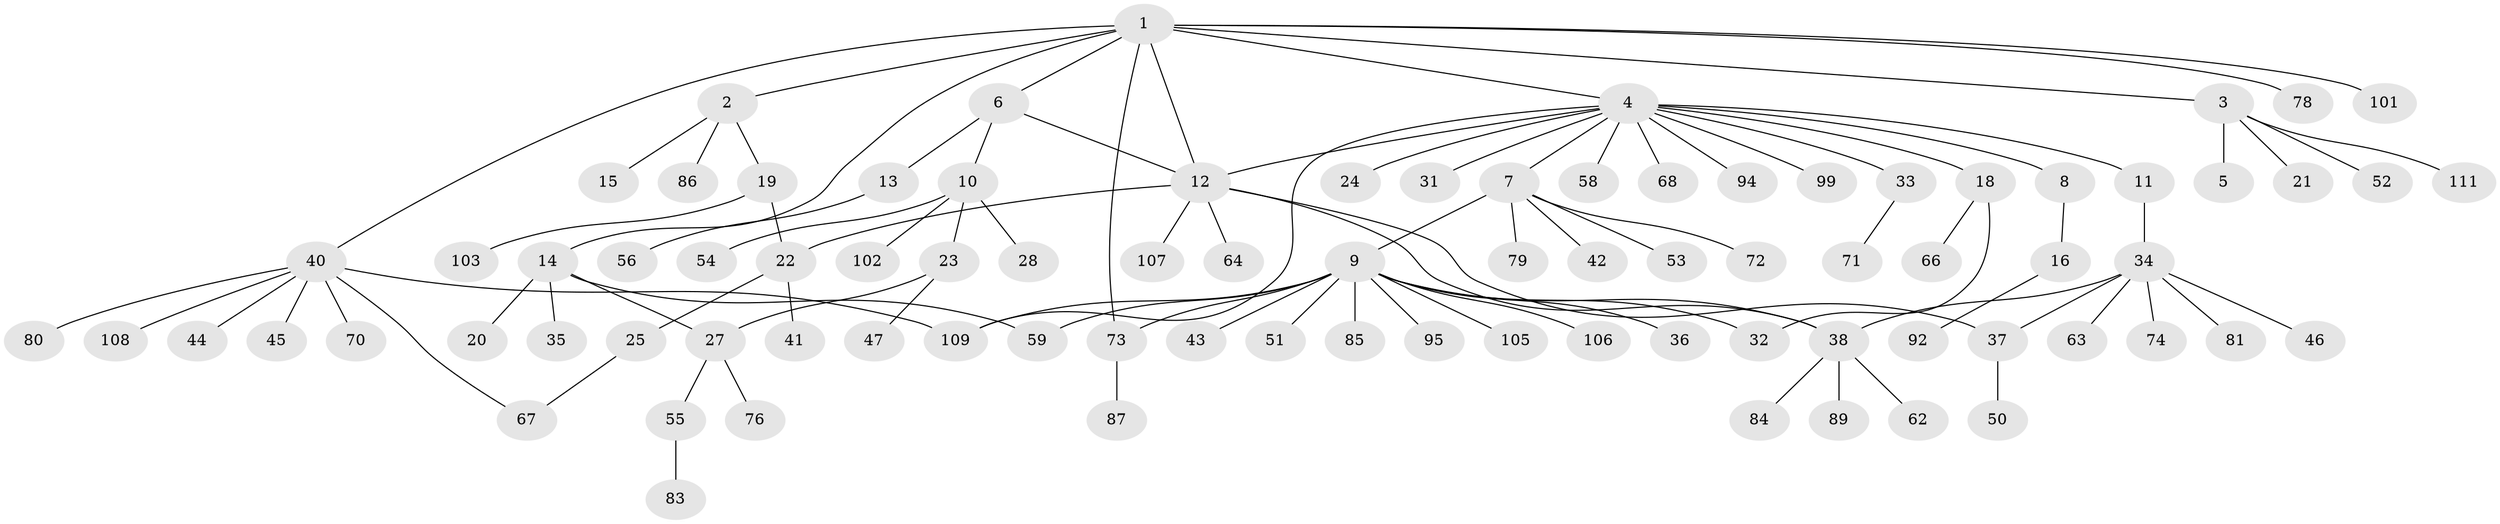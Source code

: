 // original degree distribution, {11: 0.008928571428571428, 4: 0.05357142857142857, 6: 0.03571428571428571, 15: 0.008928571428571428, 1: 0.625, 5: 0.008928571428571428, 7: 0.026785714285714284, 2: 0.14285714285714285, 8: 0.017857142857142856, 3: 0.0625, 9: 0.008928571428571428}
// Generated by graph-tools (version 1.1) at 2025/11/02/27/25 16:11:10]
// undirected, 86 vertices, 98 edges
graph export_dot {
graph [start="1"]
  node [color=gray90,style=filled];
  1 [super="+96"];
  2;
  3 [super="+65"];
  4 [super="+75"];
  5;
  6 [super="+39"];
  7 [super="+60"];
  8;
  9 [super="+17"];
  10 [super="+29"];
  11;
  12 [super="+30"];
  13 [super="+77"];
  14 [super="+69"];
  15;
  16 [super="+90"];
  18;
  19 [super="+26"];
  20 [super="+110"];
  21;
  22;
  23 [super="+61"];
  24;
  25 [super="+100"];
  27;
  28;
  31 [super="+49"];
  32 [super="+104"];
  33;
  34 [super="+82"];
  35 [super="+48"];
  36;
  37 [super="+91"];
  38 [super="+98"];
  40 [super="+57"];
  41;
  42;
  43;
  44;
  45;
  46;
  47;
  50;
  51;
  52 [super="+112"];
  53;
  54;
  55 [super="+93"];
  56;
  58;
  59;
  62;
  63;
  64;
  66;
  67;
  68;
  70;
  71;
  72;
  73;
  74;
  76;
  78 [super="+88"];
  79;
  80;
  81;
  83;
  84;
  85;
  86;
  87;
  89;
  92 [super="+97"];
  94;
  95;
  99;
  101;
  102;
  103;
  105;
  106;
  107;
  108;
  109;
  111;
  1 -- 2;
  1 -- 3;
  1 -- 4;
  1 -- 6;
  1 -- 14;
  1 -- 40;
  1 -- 73;
  1 -- 78;
  1 -- 101;
  1 -- 12;
  2 -- 15;
  2 -- 19;
  2 -- 86;
  3 -- 5;
  3 -- 21;
  3 -- 52;
  3 -- 111;
  4 -- 7;
  4 -- 8;
  4 -- 11;
  4 -- 18;
  4 -- 24;
  4 -- 31;
  4 -- 33;
  4 -- 58;
  4 -- 68;
  4 -- 94;
  4 -- 99;
  4 -- 109;
  4 -- 12;
  6 -- 10;
  6 -- 12;
  6 -- 13;
  7 -- 9;
  7 -- 42;
  7 -- 53;
  7 -- 72;
  7 -- 79;
  8 -- 16;
  9 -- 36;
  9 -- 38;
  9 -- 59;
  9 -- 73;
  9 -- 85;
  9 -- 105;
  9 -- 51;
  9 -- 106;
  9 -- 43;
  9 -- 109;
  9 -- 95;
  9 -- 32;
  10 -- 23;
  10 -- 28;
  10 -- 54;
  10 -- 102;
  11 -- 34;
  12 -- 38;
  12 -- 107;
  12 -- 64;
  12 -- 37;
  12 -- 22;
  13 -- 56;
  14 -- 20;
  14 -- 27;
  14 -- 35;
  14 -- 59;
  16 -- 92;
  18 -- 32;
  18 -- 66;
  19 -- 22;
  19 -- 103;
  22 -- 25;
  22 -- 41;
  23 -- 47;
  23 -- 27;
  25 -- 67;
  27 -- 55;
  27 -- 76;
  33 -- 71;
  34 -- 37;
  34 -- 38;
  34 -- 46;
  34 -- 63;
  34 -- 74;
  34 -- 81;
  37 -- 50;
  38 -- 62;
  38 -- 84;
  38 -- 89;
  40 -- 44;
  40 -- 45;
  40 -- 67;
  40 -- 70;
  40 -- 80;
  40 -- 108;
  40 -- 109;
  55 -- 83;
  73 -- 87;
}
